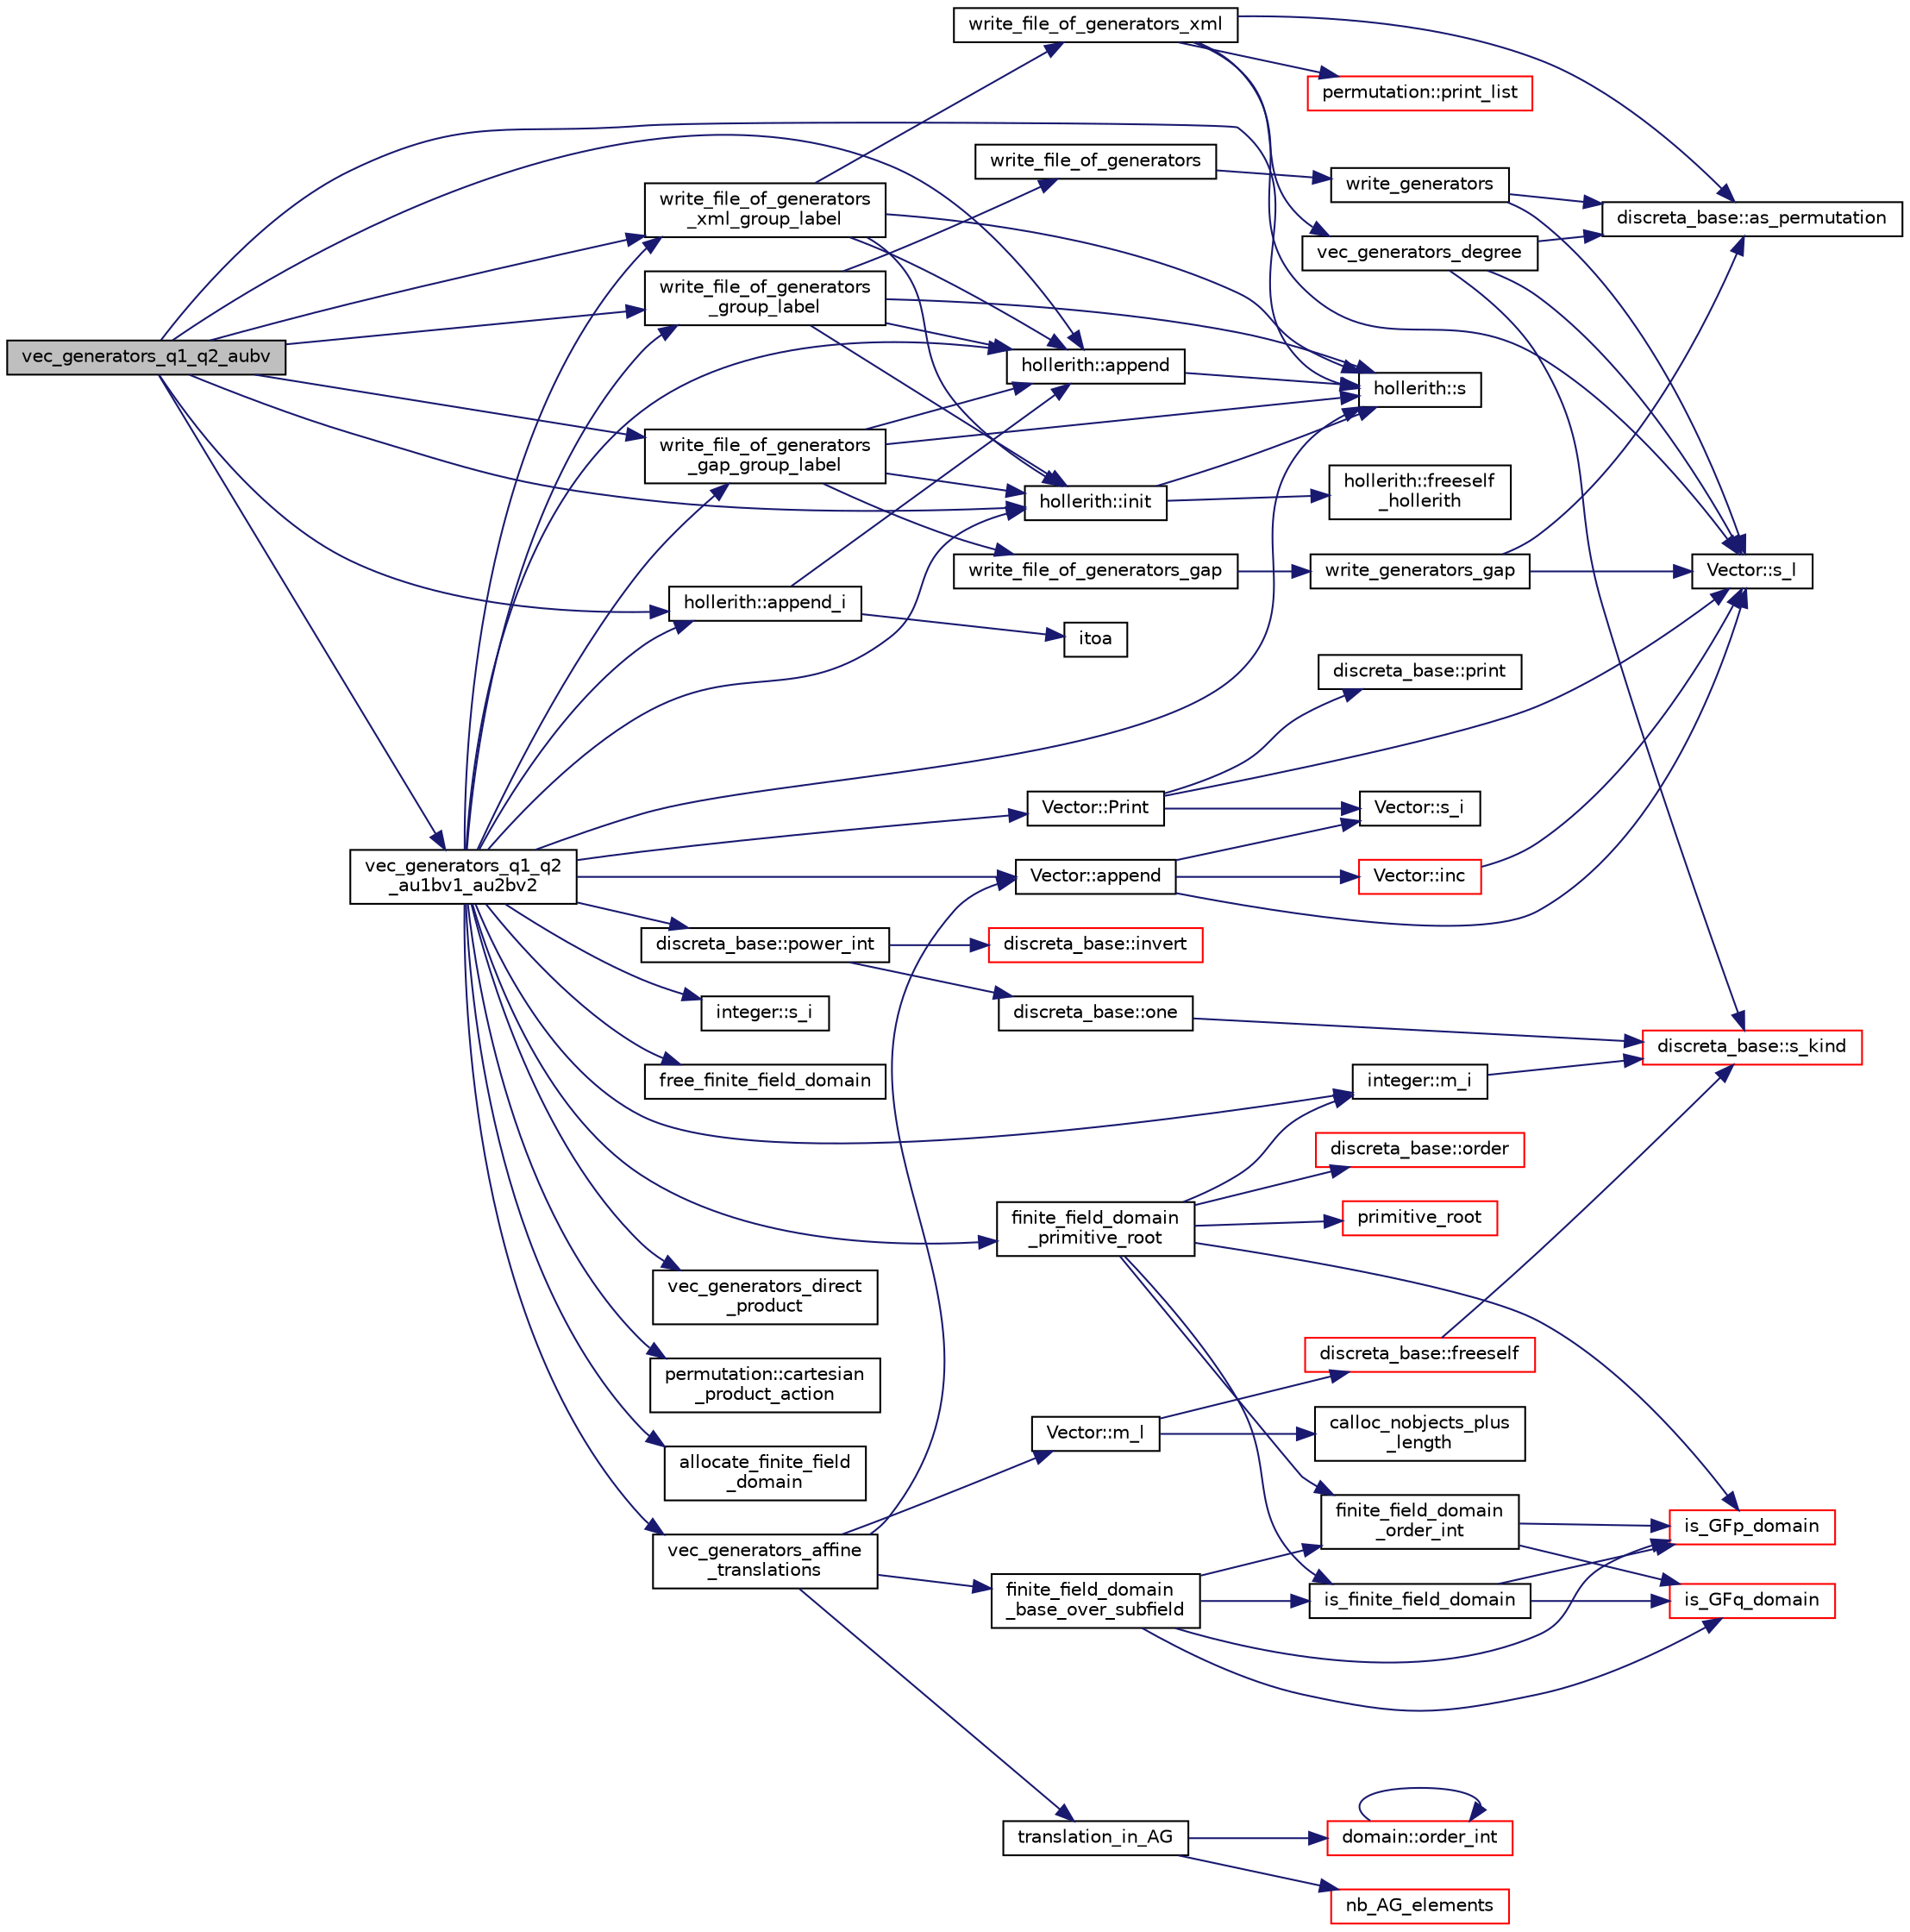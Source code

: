 digraph "vec_generators_q1_q2_aubv"
{
  edge [fontname="Helvetica",fontsize="10",labelfontname="Helvetica",labelfontsize="10"];
  node [fontname="Helvetica",fontsize="10",shape=record];
  rankdir="LR";
  Node12621 [label="vec_generators_q1_q2_aubv",height=0.2,width=0.4,color="black", fillcolor="grey75", style="filled", fontcolor="black"];
  Node12621 -> Node12622 [color="midnightblue",fontsize="10",style="solid",fontname="Helvetica"];
  Node12622 [label="hollerith::init",height=0.2,width=0.4,color="black", fillcolor="white", style="filled",URL="$d8/d99/classhollerith.html#af51ae7b943056db367f3c205a5a1cc4b"];
  Node12622 -> Node12623 [color="midnightblue",fontsize="10",style="solid",fontname="Helvetica"];
  Node12623 [label="hollerith::freeself\l_hollerith",height=0.2,width=0.4,color="black", fillcolor="white", style="filled",URL="$d8/d99/classhollerith.html#a240d1b30780c9e09323d0b3ad5e2d1f7"];
  Node12622 -> Node12624 [color="midnightblue",fontsize="10",style="solid",fontname="Helvetica"];
  Node12624 [label="hollerith::s",height=0.2,width=0.4,color="black", fillcolor="white", style="filled",URL="$d8/d99/classhollerith.html#af61fce2d06f211b25fe3838e4dfee77a"];
  Node12621 -> Node12625 [color="midnightblue",fontsize="10",style="solid",fontname="Helvetica"];
  Node12625 [label="hollerith::append_i",height=0.2,width=0.4,color="black", fillcolor="white", style="filled",URL="$d8/d99/classhollerith.html#a5df988b4cf3eb66b5645115abeab5782"];
  Node12625 -> Node12626 [color="midnightblue",fontsize="10",style="solid",fontname="Helvetica"];
  Node12626 [label="itoa",height=0.2,width=0.4,color="black", fillcolor="white", style="filled",URL="$d5/db4/io__and__os_8h.html#acca9a4a13b42b2dddb7eff18775baa11"];
  Node12625 -> Node12627 [color="midnightblue",fontsize="10",style="solid",fontname="Helvetica"];
  Node12627 [label="hollerith::append",height=0.2,width=0.4,color="black", fillcolor="white", style="filled",URL="$d8/d99/classhollerith.html#a778dd63885a4e3a4e2fb829165c32632"];
  Node12627 -> Node12624 [color="midnightblue",fontsize="10",style="solid",fontname="Helvetica"];
  Node12621 -> Node12627 [color="midnightblue",fontsize="10",style="solid",fontname="Helvetica"];
  Node12621 -> Node12628 [color="midnightblue",fontsize="10",style="solid",fontname="Helvetica"];
  Node12628 [label="vec_generators_q1_q2\l_au1bv1_au2bv2",height=0.2,width=0.4,color="black", fillcolor="white", style="filled",URL="$d0/dd3/perm__group__gens_8_c.html#aee37285cfb5987a4fc1f5c7580865175"];
  Node12628 -> Node12622 [color="midnightblue",fontsize="10",style="solid",fontname="Helvetica"];
  Node12628 -> Node12625 [color="midnightblue",fontsize="10",style="solid",fontname="Helvetica"];
  Node12628 -> Node12627 [color="midnightblue",fontsize="10",style="solid",fontname="Helvetica"];
  Node12628 -> Node12629 [color="midnightblue",fontsize="10",style="solid",fontname="Helvetica"];
  Node12629 [label="allocate_finite_field\l_domain",height=0.2,width=0.4,color="black", fillcolor="white", style="filled",URL="$d9/d60/discreta_8h.html#a2eea8f610abf6ec2338fe7d05d22c47c"];
  Node12628 -> Node12630 [color="midnightblue",fontsize="10",style="solid",fontname="Helvetica"];
  Node12630 [label="vec_generators_affine\l_translations",height=0.2,width=0.4,color="black", fillcolor="white", style="filled",URL="$d0/dd3/perm__group__gens_8_c.html#a7823a00ce1bf9cd69d1f9543e594e0e6"];
  Node12630 -> Node12631 [color="midnightblue",fontsize="10",style="solid",fontname="Helvetica"];
  Node12631 [label="Vector::m_l",height=0.2,width=0.4,color="black", fillcolor="white", style="filled",URL="$d5/db2/class_vector.html#a00f5520c2a6b4f5282a1a8bcf8ea74eb"];
  Node12631 -> Node12632 [color="midnightblue",fontsize="10",style="solid",fontname="Helvetica"];
  Node12632 [label="discreta_base::freeself",height=0.2,width=0.4,color="red", fillcolor="white", style="filled",URL="$d7/d71/classdiscreta__base.html#a9a3c9501a562293b5667c11b9174d6e5"];
  Node12632 -> Node12635 [color="midnightblue",fontsize="10",style="solid",fontname="Helvetica"];
  Node12635 [label="discreta_base::s_kind",height=0.2,width=0.4,color="red", fillcolor="white", style="filled",URL="$d7/d71/classdiscreta__base.html#a8a830025c74adbbc3362418a7c2ba157"];
  Node12631 -> Node12679 [color="midnightblue",fontsize="10",style="solid",fontname="Helvetica"];
  Node12679 [label="calloc_nobjects_plus\l_length",height=0.2,width=0.4,color="black", fillcolor="white", style="filled",URL="$d9/d60/discreta_8h.html#a71599d54c8c17dfa065a363f5cdd0aa4"];
  Node12630 -> Node12680 [color="midnightblue",fontsize="10",style="solid",fontname="Helvetica"];
  Node12680 [label="finite_field_domain\l_base_over_subfield",height=0.2,width=0.4,color="black", fillcolor="white", style="filled",URL="$d9/d60/discreta_8h.html#abe355695b9ac715e7ac5fdd804f4079d"];
  Node12680 -> Node12681 [color="midnightblue",fontsize="10",style="solid",fontname="Helvetica"];
  Node12681 [label="is_finite_field_domain",height=0.2,width=0.4,color="black", fillcolor="white", style="filled",URL="$db/d2f/domain_8_c.html#a77d0ace35941cfe84035c9a060972b2a"];
  Node12681 -> Node12682 [color="midnightblue",fontsize="10",style="solid",fontname="Helvetica"];
  Node12682 [label="is_GFp_domain",height=0.2,width=0.4,color="red", fillcolor="white", style="filled",URL="$db/d2f/domain_8_c.html#ab75527270302df466fc6f6e355775c13"];
  Node12681 -> Node12685 [color="midnightblue",fontsize="10",style="solid",fontname="Helvetica"];
  Node12685 [label="is_GFq_domain",height=0.2,width=0.4,color="red", fillcolor="white", style="filled",URL="$db/d2f/domain_8_c.html#af695b4599bda7a0400772172c9eeff64"];
  Node12680 -> Node12686 [color="midnightblue",fontsize="10",style="solid",fontname="Helvetica"];
  Node12686 [label="finite_field_domain\l_order_int",height=0.2,width=0.4,color="black", fillcolor="white", style="filled",URL="$db/d2f/domain_8_c.html#a377eb55f39803977750d92e3eaf7af26"];
  Node12686 -> Node12682 [color="midnightblue",fontsize="10",style="solid",fontname="Helvetica"];
  Node12686 -> Node12685 [color="midnightblue",fontsize="10",style="solid",fontname="Helvetica"];
  Node12680 -> Node12682 [color="midnightblue",fontsize="10",style="solid",fontname="Helvetica"];
  Node12680 -> Node12685 [color="midnightblue",fontsize="10",style="solid",fontname="Helvetica"];
  Node12630 -> Node12687 [color="midnightblue",fontsize="10",style="solid",fontname="Helvetica"];
  Node12687 [label="translation_in_AG",height=0.2,width=0.4,color="black", fillcolor="white", style="filled",URL="$d9/d60/discreta_8h.html#ac805a17cf57e334b24457fab41a7da4d"];
  Node12687 -> Node12688 [color="midnightblue",fontsize="10",style="solid",fontname="Helvetica"];
  Node12688 [label="domain::order_int",height=0.2,width=0.4,color="red", fillcolor="white", style="filled",URL="$de/d3b/classdomain.html#aa8dcedfd93e3a8db0069a08b9f0bfff7"];
  Node12688 -> Node12688 [color="midnightblue",fontsize="10",style="solid",fontname="Helvetica"];
  Node12687 -> Node12697 [color="midnightblue",fontsize="10",style="solid",fontname="Helvetica"];
  Node12697 [label="nb_AG_elements",height=0.2,width=0.4,color="red", fillcolor="white", style="filled",URL="$d4/d67/geometry_8h.html#ab9de2574dd403dd453a0d35107f684f5"];
  Node12630 -> Node12698 [color="midnightblue",fontsize="10",style="solid",fontname="Helvetica"];
  Node12698 [label="Vector::append",height=0.2,width=0.4,color="black", fillcolor="white", style="filled",URL="$d5/db2/class_vector.html#aec80be90cd2cbfe79267220113b679c4"];
  Node12698 -> Node12692 [color="midnightblue",fontsize="10",style="solid",fontname="Helvetica"];
  Node12692 [label="Vector::s_l",height=0.2,width=0.4,color="black", fillcolor="white", style="filled",URL="$d5/db2/class_vector.html#ad2dc082288f858d22a528832289e0704"];
  Node12698 -> Node12699 [color="midnightblue",fontsize="10",style="solid",fontname="Helvetica"];
  Node12699 [label="Vector::inc",height=0.2,width=0.4,color="red", fillcolor="white", style="filled",URL="$d5/db2/class_vector.html#a5f6fe0531bc3d9829becd8503e4156a3"];
  Node12699 -> Node12692 [color="midnightblue",fontsize="10",style="solid",fontname="Helvetica"];
  Node12698 -> Node12693 [color="midnightblue",fontsize="10",style="solid",fontname="Helvetica"];
  Node12693 [label="Vector::s_i",height=0.2,width=0.4,color="black", fillcolor="white", style="filled",URL="$d5/db2/class_vector.html#a1c4fe1752523df8119f70dd550244871"];
  Node12628 -> Node12723 [color="midnightblue",fontsize="10",style="solid",fontname="Helvetica"];
  Node12723 [label="finite_field_domain\l_primitive_root",height=0.2,width=0.4,color="black", fillcolor="white", style="filled",URL="$d9/d60/discreta_8h.html#a555c8e00dea5b275e2b31616e8fc1116"];
  Node12723 -> Node12681 [color="midnightblue",fontsize="10",style="solid",fontname="Helvetica"];
  Node12723 -> Node12686 [color="midnightblue",fontsize="10",style="solid",fontname="Helvetica"];
  Node12723 -> Node12682 [color="midnightblue",fontsize="10",style="solid",fontname="Helvetica"];
  Node12723 -> Node12724 [color="midnightblue",fontsize="10",style="solid",fontname="Helvetica"];
  Node12724 [label="primitive_root",height=0.2,width=0.4,color="red", fillcolor="white", style="filled",URL="$de/dc5/algebra__and__number__theory_8h.html#a0b6f7619d12ff2c4e60b852b820b0972"];
  Node12723 -> Node12726 [color="midnightblue",fontsize="10",style="solid",fontname="Helvetica"];
  Node12726 [label="integer::m_i",height=0.2,width=0.4,color="black", fillcolor="white", style="filled",URL="$d0/de5/classinteger.html#a869091f0a0f35f5354c8c4a70250e8a9"];
  Node12726 -> Node12635 [color="midnightblue",fontsize="10",style="solid",fontname="Helvetica"];
  Node12723 -> Node12727 [color="midnightblue",fontsize="10",style="solid",fontname="Helvetica"];
  Node12727 [label="discreta_base::order",height=0.2,width=0.4,color="red", fillcolor="white", style="filled",URL="$d7/d71/classdiscreta__base.html#a4ce6b54534e4882c48c051c03ac76e52"];
  Node12628 -> Node12726 [color="midnightblue",fontsize="10",style="solid",fontname="Helvetica"];
  Node12628 -> Node12729 [color="midnightblue",fontsize="10",style="solid",fontname="Helvetica"];
  Node12729 [label="discreta_base::power_int",height=0.2,width=0.4,color="black", fillcolor="white", style="filled",URL="$d7/d71/classdiscreta__base.html#a4b7be615dfc1a72b6c6a623325e77628"];
  Node12729 -> Node12730 [color="midnightblue",fontsize="10",style="solid",fontname="Helvetica"];
  Node12730 [label="discreta_base::invert",height=0.2,width=0.4,color="red", fillcolor="white", style="filled",URL="$d7/d71/classdiscreta__base.html#a3c415a064ce76e183f000912875dea74"];
  Node12729 -> Node12732 [color="midnightblue",fontsize="10",style="solid",fontname="Helvetica"];
  Node12732 [label="discreta_base::one",height=0.2,width=0.4,color="black", fillcolor="white", style="filled",URL="$d7/d71/classdiscreta__base.html#a6f5d6422a0040950415db30e39dafd19"];
  Node12732 -> Node12635 [color="midnightblue",fontsize="10",style="solid",fontname="Helvetica"];
  Node12628 -> Node12690 [color="midnightblue",fontsize="10",style="solid",fontname="Helvetica"];
  Node12690 [label="integer::s_i",height=0.2,width=0.4,color="black", fillcolor="white", style="filled",URL="$d0/de5/classinteger.html#adf28e9f94d4c844adaa950deeb80b904"];
  Node12628 -> Node12733 [color="midnightblue",fontsize="10",style="solid",fontname="Helvetica"];
  Node12733 [label="free_finite_field_domain",height=0.2,width=0.4,color="black", fillcolor="white", style="filled",URL="$d9/d60/discreta_8h.html#ada09fec3ddf0e1929a2dacac6586dc53"];
  Node12628 -> Node12734 [color="midnightblue",fontsize="10",style="solid",fontname="Helvetica"];
  Node12734 [label="Vector::Print",height=0.2,width=0.4,color="black", fillcolor="white", style="filled",URL="$d5/db2/class_vector.html#ad789b6ce88fd8954c0df815f92d8f7eb"];
  Node12734 -> Node12692 [color="midnightblue",fontsize="10",style="solid",fontname="Helvetica"];
  Node12734 -> Node12693 [color="midnightblue",fontsize="10",style="solid",fontname="Helvetica"];
  Node12734 -> Node12735 [color="midnightblue",fontsize="10",style="solid",fontname="Helvetica"];
  Node12735 [label="discreta_base::print",height=0.2,width=0.4,color="black", fillcolor="white", style="filled",URL="$d7/d71/classdiscreta__base.html#a036e48bc058347046fc9b73dd0951478"];
  Node12628 -> Node12736 [color="midnightblue",fontsize="10",style="solid",fontname="Helvetica"];
  Node12736 [label="vec_generators_direct\l_product",height=0.2,width=0.4,color="black", fillcolor="white", style="filled",URL="$d0/dd3/perm__group__gens_8_c.html#a341c284927a6c274b1d05fe365ea3354"];
  Node12628 -> Node12737 [color="midnightblue",fontsize="10",style="solid",fontname="Helvetica"];
  Node12737 [label="permutation::cartesian\l_product_action",height=0.2,width=0.4,color="black", fillcolor="white", style="filled",URL="$d0/d08/classpermutation.html#ad4e25c696e47457b84481f528a4d4d8e"];
  Node12628 -> Node12698 [color="midnightblue",fontsize="10",style="solid",fontname="Helvetica"];
  Node12628 -> Node12738 [color="midnightblue",fontsize="10",style="solid",fontname="Helvetica"];
  Node12738 [label="write_file_of_generators\l_xml_group_label",height=0.2,width=0.4,color="black", fillcolor="white", style="filled",URL="$d0/dd3/perm__group__gens_8_c.html#a937affd15a6c49ebf8cd5118198fe5a4"];
  Node12738 -> Node12622 [color="midnightblue",fontsize="10",style="solid",fontname="Helvetica"];
  Node12738 -> Node12627 [color="midnightblue",fontsize="10",style="solid",fontname="Helvetica"];
  Node12738 -> Node12739 [color="midnightblue",fontsize="10",style="solid",fontname="Helvetica"];
  Node12739 [label="write_file_of_generators_xml",height=0.2,width=0.4,color="black", fillcolor="white", style="filled",URL="$d0/dd3/perm__group__gens_8_c.html#afdd96b23ffd162968dc51417edd6b516"];
  Node12739 -> Node12692 [color="midnightblue",fontsize="10",style="solid",fontname="Helvetica"];
  Node12739 -> Node12740 [color="midnightblue",fontsize="10",style="solid",fontname="Helvetica"];
  Node12740 [label="vec_generators_degree",height=0.2,width=0.4,color="black", fillcolor="white", style="filled",URL="$d0/dd3/perm__group__gens_8_c.html#a3af229f9b239b34ea1f9905b3b620e0d"];
  Node12740 -> Node12692 [color="midnightblue",fontsize="10",style="solid",fontname="Helvetica"];
  Node12740 -> Node12648 [color="midnightblue",fontsize="10",style="solid",fontname="Helvetica"];
  Node12648 [label="discreta_base::as_permutation",height=0.2,width=0.4,color="black", fillcolor="white", style="filled",URL="$d7/d71/classdiscreta__base.html#aa4e72f36a82984239b12ae831e131098"];
  Node12740 -> Node12635 [color="midnightblue",fontsize="10",style="solid",fontname="Helvetica"];
  Node12739 -> Node12648 [color="midnightblue",fontsize="10",style="solid",fontname="Helvetica"];
  Node12739 -> Node12741 [color="midnightblue",fontsize="10",style="solid",fontname="Helvetica"];
  Node12741 [label="permutation::print_list",height=0.2,width=0.4,color="red", fillcolor="white", style="filled",URL="$d0/d08/classpermutation.html#a1732236cf59bbcaab008473f4917db3e"];
  Node12738 -> Node12624 [color="midnightblue",fontsize="10",style="solid",fontname="Helvetica"];
  Node12628 -> Node12624 [color="midnightblue",fontsize="10",style="solid",fontname="Helvetica"];
  Node12628 -> Node12742 [color="midnightblue",fontsize="10",style="solid",fontname="Helvetica"];
  Node12742 [label="write_file_of_generators\l_group_label",height=0.2,width=0.4,color="black", fillcolor="white", style="filled",URL="$d0/dd3/perm__group__gens_8_c.html#ae43736cf13bd458db457ffee9f2dc141"];
  Node12742 -> Node12622 [color="midnightblue",fontsize="10",style="solid",fontname="Helvetica"];
  Node12742 -> Node12627 [color="midnightblue",fontsize="10",style="solid",fontname="Helvetica"];
  Node12742 -> Node12743 [color="midnightblue",fontsize="10",style="solid",fontname="Helvetica"];
  Node12743 [label="write_file_of_generators",height=0.2,width=0.4,color="black", fillcolor="white", style="filled",URL="$d0/dd3/perm__group__gens_8_c.html#a54e6e8eb88549e0cfefe641653e84715"];
  Node12743 -> Node12744 [color="midnightblue",fontsize="10",style="solid",fontname="Helvetica"];
  Node12744 [label="write_generators",height=0.2,width=0.4,color="black", fillcolor="white", style="filled",URL="$d0/dd3/perm__group__gens_8_c.html#ae6b0a48acd164c33e2de0566005a940f"];
  Node12744 -> Node12692 [color="midnightblue",fontsize="10",style="solid",fontname="Helvetica"];
  Node12744 -> Node12648 [color="midnightblue",fontsize="10",style="solid",fontname="Helvetica"];
  Node12742 -> Node12624 [color="midnightblue",fontsize="10",style="solid",fontname="Helvetica"];
  Node12628 -> Node12745 [color="midnightblue",fontsize="10",style="solid",fontname="Helvetica"];
  Node12745 [label="write_file_of_generators\l_gap_group_label",height=0.2,width=0.4,color="black", fillcolor="white", style="filled",URL="$d0/dd3/perm__group__gens_8_c.html#ae58a2cfa50029df04a015a6c9e529ea9"];
  Node12745 -> Node12622 [color="midnightblue",fontsize="10",style="solid",fontname="Helvetica"];
  Node12745 -> Node12627 [color="midnightblue",fontsize="10",style="solid",fontname="Helvetica"];
  Node12745 -> Node12746 [color="midnightblue",fontsize="10",style="solid",fontname="Helvetica"];
  Node12746 [label="write_file_of_generators_gap",height=0.2,width=0.4,color="black", fillcolor="white", style="filled",URL="$d0/dd3/perm__group__gens_8_c.html#a75e679cabe7c7178aee2378f15d15e34"];
  Node12746 -> Node12747 [color="midnightblue",fontsize="10",style="solid",fontname="Helvetica"];
  Node12747 [label="write_generators_gap",height=0.2,width=0.4,color="black", fillcolor="white", style="filled",URL="$d0/dd3/perm__group__gens_8_c.html#a4514cb772ccb0840095328820d9eaf5d"];
  Node12747 -> Node12692 [color="midnightblue",fontsize="10",style="solid",fontname="Helvetica"];
  Node12747 -> Node12648 [color="midnightblue",fontsize="10",style="solid",fontname="Helvetica"];
  Node12745 -> Node12624 [color="midnightblue",fontsize="10",style="solid",fontname="Helvetica"];
  Node12621 -> Node12738 [color="midnightblue",fontsize="10",style="solid",fontname="Helvetica"];
  Node12621 -> Node12624 [color="midnightblue",fontsize="10",style="solid",fontname="Helvetica"];
  Node12621 -> Node12742 [color="midnightblue",fontsize="10",style="solid",fontname="Helvetica"];
  Node12621 -> Node12745 [color="midnightblue",fontsize="10",style="solid",fontname="Helvetica"];
}
